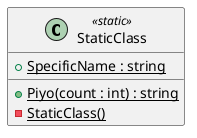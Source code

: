 @startuml StaticClass
class StaticClass <<static>>  {
    + {static} SpecificName : string
    + {static} Piyo(count : int) : string
    - {static} StaticClass()
}
@enduml